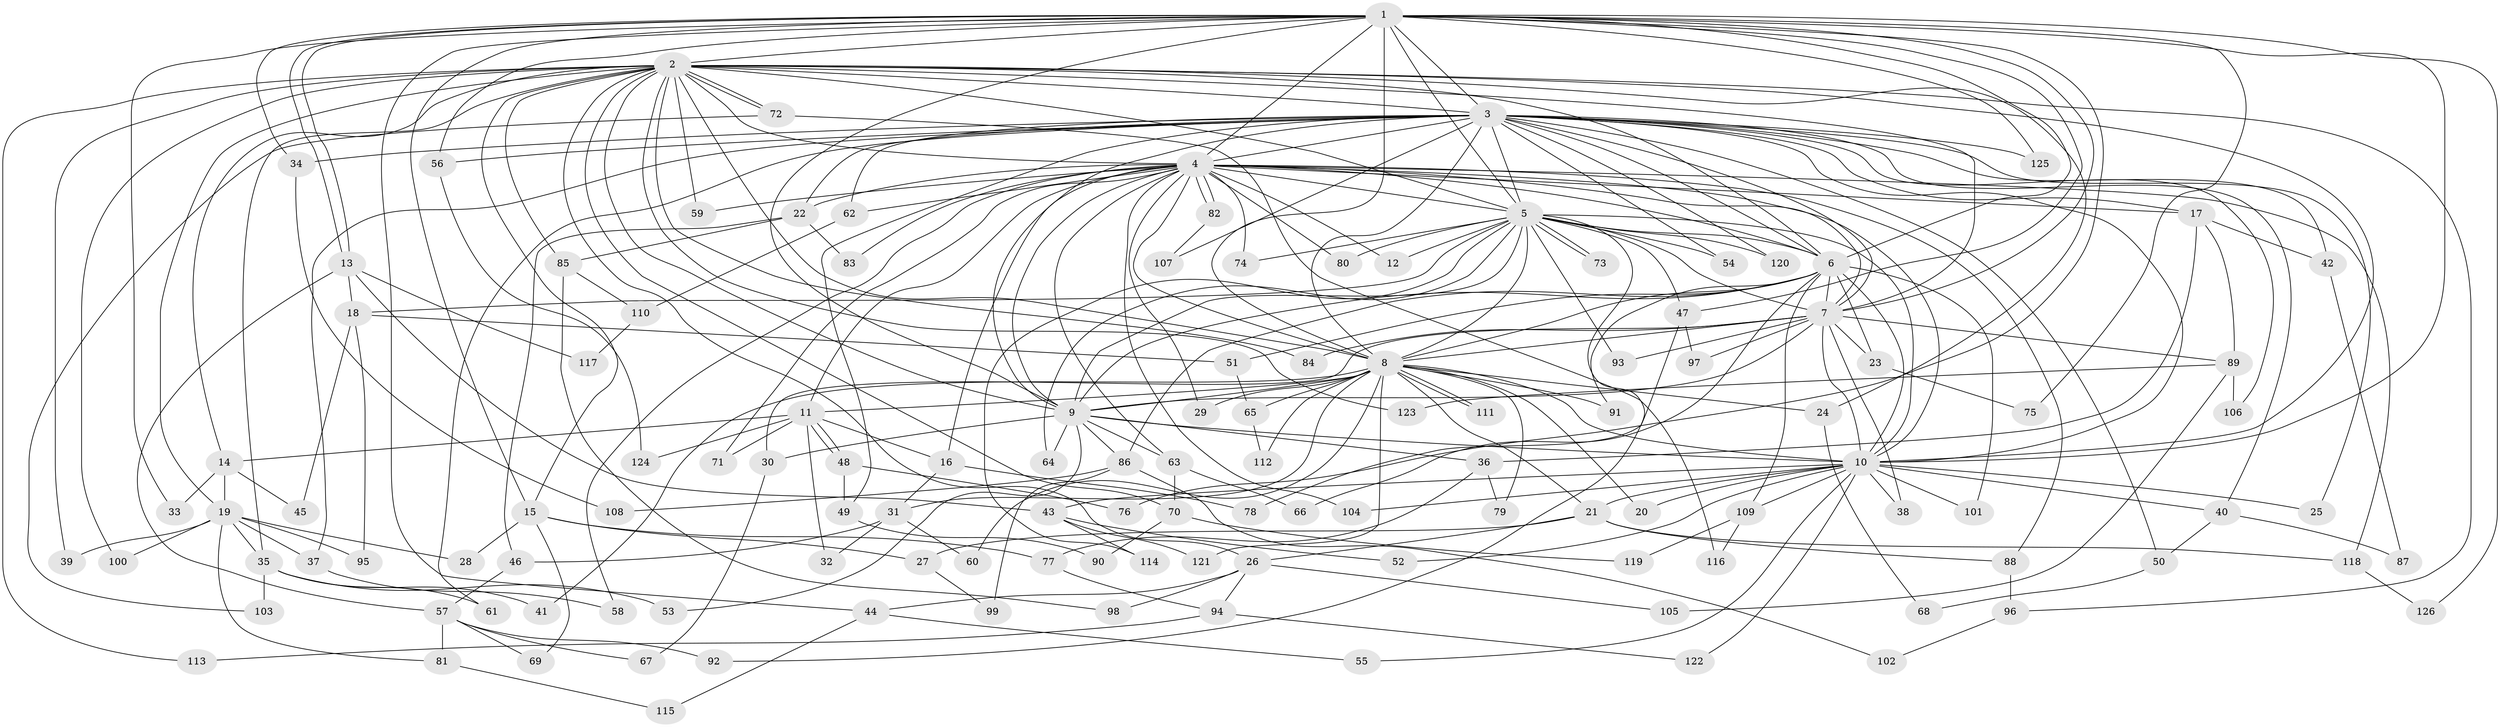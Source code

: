 // coarse degree distribution, {18: 0.02247191011235955, 24: 0.011235955056179775, 23: 0.011235955056179775, 35: 0.011235955056179775, 21: 0.011235955056179775, 14: 0.02247191011235955, 16: 0.011235955056179775, 7: 0.011235955056179775, 2: 0.449438202247191, 6: 0.0898876404494382, 5: 0.056179775280898875, 4: 0.12359550561797752, 8: 0.02247191011235955, 3: 0.12359550561797752, 1: 0.02247191011235955}
// Generated by graph-tools (version 1.1) at 2025/51/02/27/25 19:51:44]
// undirected, 126 vertices, 277 edges
graph export_dot {
graph [start="1"]
  node [color=gray90,style=filled];
  1;
  2;
  3;
  4;
  5;
  6;
  7;
  8;
  9;
  10;
  11;
  12;
  13;
  14;
  15;
  16;
  17;
  18;
  19;
  20;
  21;
  22;
  23;
  24;
  25;
  26;
  27;
  28;
  29;
  30;
  31;
  32;
  33;
  34;
  35;
  36;
  37;
  38;
  39;
  40;
  41;
  42;
  43;
  44;
  45;
  46;
  47;
  48;
  49;
  50;
  51;
  52;
  53;
  54;
  55;
  56;
  57;
  58;
  59;
  60;
  61;
  62;
  63;
  64;
  65;
  66;
  67;
  68;
  69;
  70;
  71;
  72;
  73;
  74;
  75;
  76;
  77;
  78;
  79;
  80;
  81;
  82;
  83;
  84;
  85;
  86;
  87;
  88;
  89;
  90;
  91;
  92;
  93;
  94;
  95;
  96;
  97;
  98;
  99;
  100;
  101;
  102;
  103;
  104;
  105;
  106;
  107;
  108;
  109;
  110;
  111;
  112;
  113;
  114;
  115;
  116;
  117;
  118;
  119;
  120;
  121;
  122;
  123;
  124;
  125;
  126;
  1 -- 2;
  1 -- 3;
  1 -- 4;
  1 -- 5;
  1 -- 6;
  1 -- 7;
  1 -- 8;
  1 -- 9;
  1 -- 10;
  1 -- 13;
  1 -- 13;
  1 -- 15;
  1 -- 33;
  1 -- 34;
  1 -- 44;
  1 -- 47;
  1 -- 56;
  1 -- 75;
  1 -- 76;
  1 -- 125;
  1 -- 126;
  2 -- 3;
  2 -- 4;
  2 -- 5;
  2 -- 6;
  2 -- 7;
  2 -- 8;
  2 -- 9;
  2 -- 10;
  2 -- 14;
  2 -- 15;
  2 -- 19;
  2 -- 24;
  2 -- 26;
  2 -- 35;
  2 -- 39;
  2 -- 59;
  2 -- 70;
  2 -- 72;
  2 -- 72;
  2 -- 84;
  2 -- 85;
  2 -- 96;
  2 -- 100;
  2 -- 113;
  2 -- 123;
  3 -- 4;
  3 -- 5;
  3 -- 6;
  3 -- 7;
  3 -- 8;
  3 -- 9;
  3 -- 10;
  3 -- 17;
  3 -- 22;
  3 -- 25;
  3 -- 34;
  3 -- 37;
  3 -- 40;
  3 -- 42;
  3 -- 49;
  3 -- 50;
  3 -- 54;
  3 -- 56;
  3 -- 61;
  3 -- 62;
  3 -- 106;
  3 -- 107;
  3 -- 120;
  3 -- 125;
  4 -- 5;
  4 -- 6;
  4 -- 7;
  4 -- 8;
  4 -- 9;
  4 -- 10;
  4 -- 11;
  4 -- 12;
  4 -- 16;
  4 -- 17;
  4 -- 22;
  4 -- 29;
  4 -- 58;
  4 -- 59;
  4 -- 62;
  4 -- 63;
  4 -- 71;
  4 -- 74;
  4 -- 80;
  4 -- 82;
  4 -- 82;
  4 -- 83;
  4 -- 88;
  4 -- 104;
  4 -- 118;
  5 -- 6;
  5 -- 7;
  5 -- 8;
  5 -- 9;
  5 -- 10;
  5 -- 12;
  5 -- 18;
  5 -- 47;
  5 -- 54;
  5 -- 64;
  5 -- 73;
  5 -- 73;
  5 -- 74;
  5 -- 80;
  5 -- 92;
  5 -- 93;
  5 -- 114;
  5 -- 120;
  6 -- 7;
  6 -- 8;
  6 -- 9;
  6 -- 10;
  6 -- 23;
  6 -- 51;
  6 -- 66;
  6 -- 86;
  6 -- 91;
  6 -- 101;
  6 -- 109;
  7 -- 8;
  7 -- 9;
  7 -- 10;
  7 -- 23;
  7 -- 30;
  7 -- 38;
  7 -- 84;
  7 -- 89;
  7 -- 93;
  7 -- 97;
  8 -- 9;
  8 -- 10;
  8 -- 11;
  8 -- 20;
  8 -- 21;
  8 -- 24;
  8 -- 29;
  8 -- 31;
  8 -- 41;
  8 -- 60;
  8 -- 65;
  8 -- 79;
  8 -- 91;
  8 -- 111;
  8 -- 111;
  8 -- 112;
  8 -- 121;
  9 -- 10;
  9 -- 30;
  9 -- 36;
  9 -- 53;
  9 -- 63;
  9 -- 64;
  9 -- 86;
  10 -- 20;
  10 -- 21;
  10 -- 25;
  10 -- 38;
  10 -- 40;
  10 -- 43;
  10 -- 52;
  10 -- 55;
  10 -- 101;
  10 -- 104;
  10 -- 109;
  10 -- 122;
  11 -- 14;
  11 -- 16;
  11 -- 32;
  11 -- 48;
  11 -- 48;
  11 -- 71;
  11 -- 124;
  13 -- 18;
  13 -- 43;
  13 -- 57;
  13 -- 117;
  14 -- 19;
  14 -- 33;
  14 -- 45;
  15 -- 27;
  15 -- 28;
  15 -- 69;
  15 -- 77;
  16 -- 31;
  16 -- 78;
  17 -- 36;
  17 -- 42;
  17 -- 89;
  18 -- 45;
  18 -- 51;
  18 -- 95;
  19 -- 28;
  19 -- 35;
  19 -- 37;
  19 -- 39;
  19 -- 81;
  19 -- 95;
  19 -- 100;
  21 -- 26;
  21 -- 27;
  21 -- 88;
  21 -- 118;
  22 -- 46;
  22 -- 83;
  22 -- 85;
  23 -- 75;
  24 -- 68;
  26 -- 44;
  26 -- 94;
  26 -- 98;
  26 -- 105;
  27 -- 99;
  30 -- 67;
  31 -- 32;
  31 -- 46;
  31 -- 60;
  34 -- 108;
  35 -- 41;
  35 -- 53;
  35 -- 61;
  35 -- 103;
  36 -- 77;
  36 -- 79;
  37 -- 58;
  40 -- 50;
  40 -- 87;
  42 -- 87;
  43 -- 52;
  43 -- 114;
  43 -- 121;
  44 -- 55;
  44 -- 115;
  46 -- 57;
  47 -- 78;
  47 -- 97;
  48 -- 49;
  48 -- 76;
  49 -- 90;
  50 -- 68;
  51 -- 65;
  56 -- 124;
  57 -- 67;
  57 -- 69;
  57 -- 81;
  57 -- 92;
  62 -- 110;
  63 -- 66;
  63 -- 70;
  65 -- 112;
  70 -- 90;
  70 -- 119;
  72 -- 103;
  72 -- 116;
  77 -- 94;
  81 -- 115;
  82 -- 107;
  85 -- 98;
  85 -- 110;
  86 -- 99;
  86 -- 102;
  86 -- 108;
  88 -- 96;
  89 -- 105;
  89 -- 106;
  89 -- 123;
  94 -- 113;
  94 -- 122;
  96 -- 102;
  109 -- 116;
  109 -- 119;
  110 -- 117;
  118 -- 126;
}
